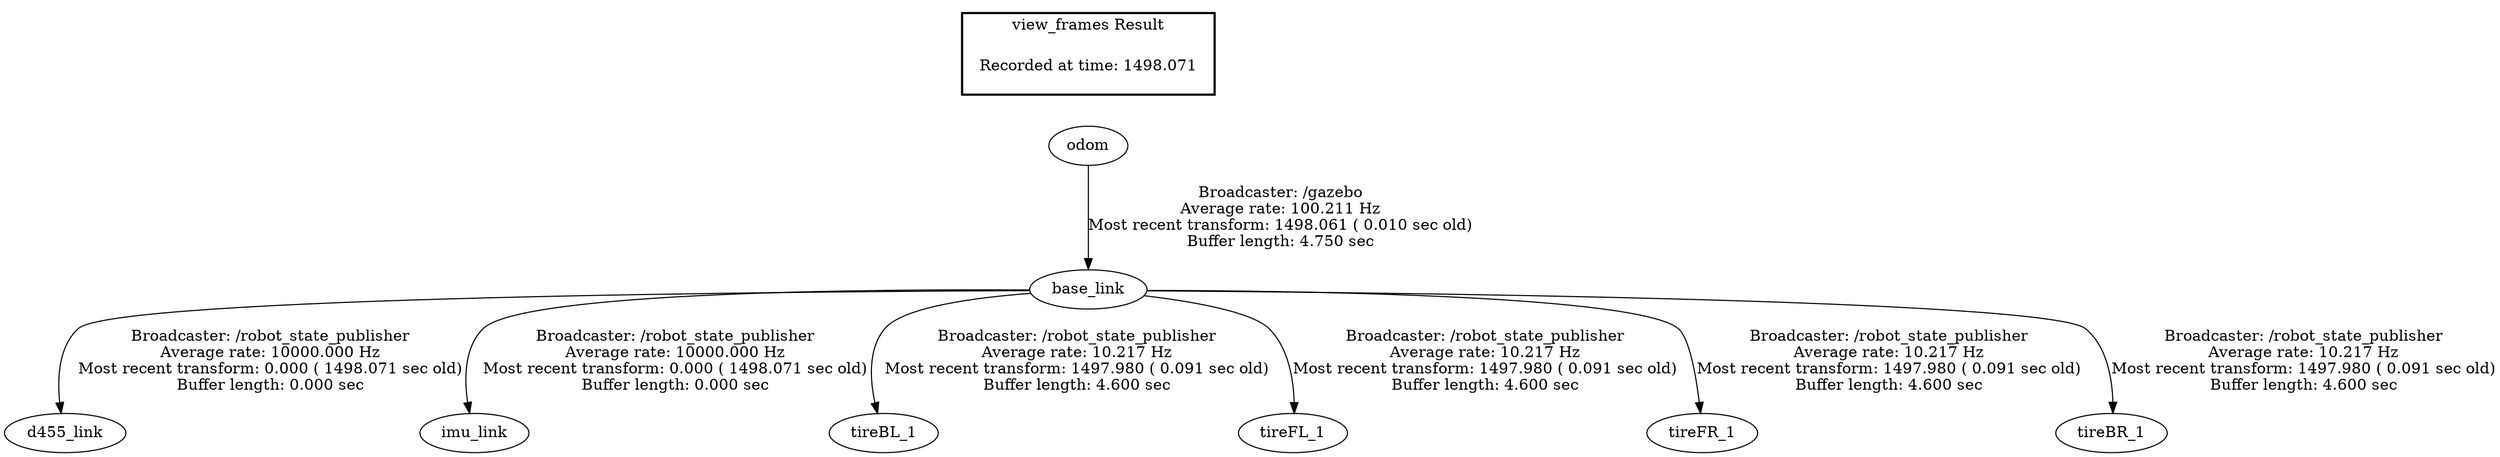 digraph G {
"base_link" -> "d455_link"[label="Broadcaster: /robot_state_publisher\nAverage rate: 10000.000 Hz\nMost recent transform: 0.000 ( 1498.071 sec old)\nBuffer length: 0.000 sec\n"];
"odom" -> "base_link"[label="Broadcaster: /gazebo\nAverage rate: 100.211 Hz\nMost recent transform: 1498.061 ( 0.010 sec old)\nBuffer length: 4.750 sec\n"];
"base_link" -> "imu_link"[label="Broadcaster: /robot_state_publisher\nAverage rate: 10000.000 Hz\nMost recent transform: 0.000 ( 1498.071 sec old)\nBuffer length: 0.000 sec\n"];
"base_link" -> "tireBL_1"[label="Broadcaster: /robot_state_publisher\nAverage rate: 10.217 Hz\nMost recent transform: 1497.980 ( 0.091 sec old)\nBuffer length: 4.600 sec\n"];
"base_link" -> "tireFL_1"[label="Broadcaster: /robot_state_publisher\nAverage rate: 10.217 Hz\nMost recent transform: 1497.980 ( 0.091 sec old)\nBuffer length: 4.600 sec\n"];
"base_link" -> "tireFR_1"[label="Broadcaster: /robot_state_publisher\nAverage rate: 10.217 Hz\nMost recent transform: 1497.980 ( 0.091 sec old)\nBuffer length: 4.600 sec\n"];
"base_link" -> "tireBR_1"[label="Broadcaster: /robot_state_publisher\nAverage rate: 10.217 Hz\nMost recent transform: 1497.980 ( 0.091 sec old)\nBuffer length: 4.600 sec\n"];
edge [style=invis];
 subgraph cluster_legend { style=bold; color=black; label ="view_frames Result";
"Recorded at time: 1498.071"[ shape=plaintext ] ;
 }->"odom";
}